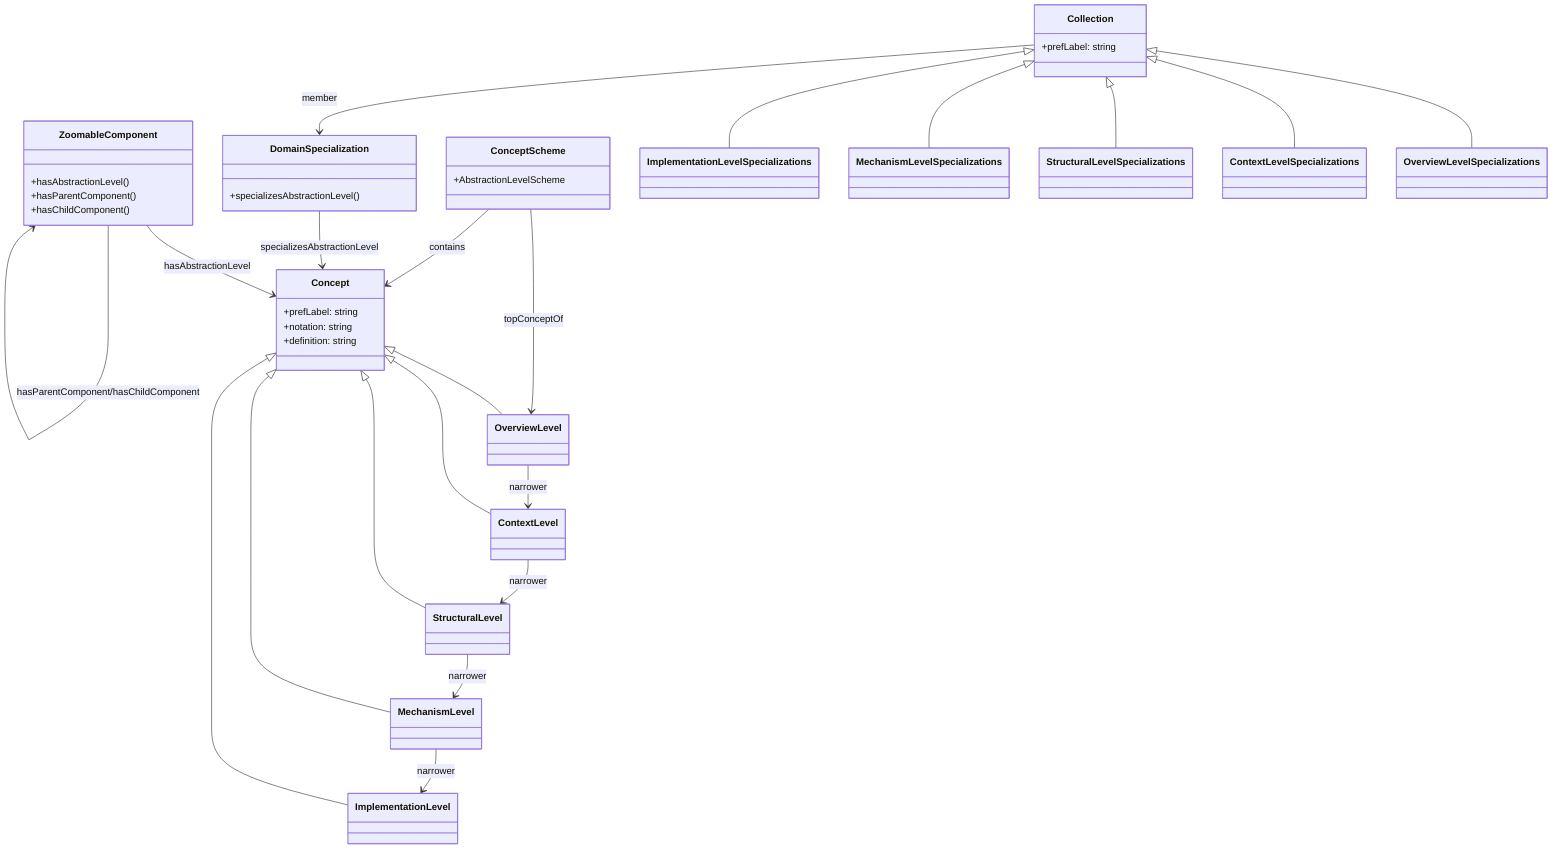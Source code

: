 classDiagram
    class ZoomableComponent {
        +hasAbstractionLevel()
        +hasParentComponent()
        +hasChildComponent()
    }
    
    class DomainSpecialization {
        +specializesAbstractionLevel()
    }
    
    class ConceptScheme {
        +AbstractionLevelScheme
    }
    
    class Concept {
        +prefLabel: string
        +notation: string
        +definition: string
    }
    
    class Collection {
        +prefLabel: string
    }
    
    Concept <|-- OverviewLevel
    Concept <|-- ContextLevel
    Concept <|-- StructuralLevel
    Concept <|-- MechanismLevel
    Concept <|-- ImplementationLevel
    
    OverviewLevel --> ContextLevel: narrower
    ContextLevel --> StructuralLevel: narrower
    StructuralLevel --> MechanismLevel: narrower
    MechanismLevel --> ImplementationLevel: narrower
    
    ConceptScheme --> OverviewLevel: topConceptOf
    ConceptScheme --> Concept: contains
    
    Collection <|-- OverviewLevelSpecializations
    Collection <|-- ContextLevelSpecializations
    Collection <|-- StructuralLevelSpecializations
    Collection <|-- MechanismLevelSpecializations
    Collection <|-- ImplementationLevelSpecializations
    
    ZoomableComponent --> Concept: hasAbstractionLevel
    ZoomableComponent --> ZoomableComponent: hasParentComponent/hasChildComponent
    
    DomainSpecialization --> Concept: specializesAbstractionLevel
    Collection --> DomainSpecialization: member